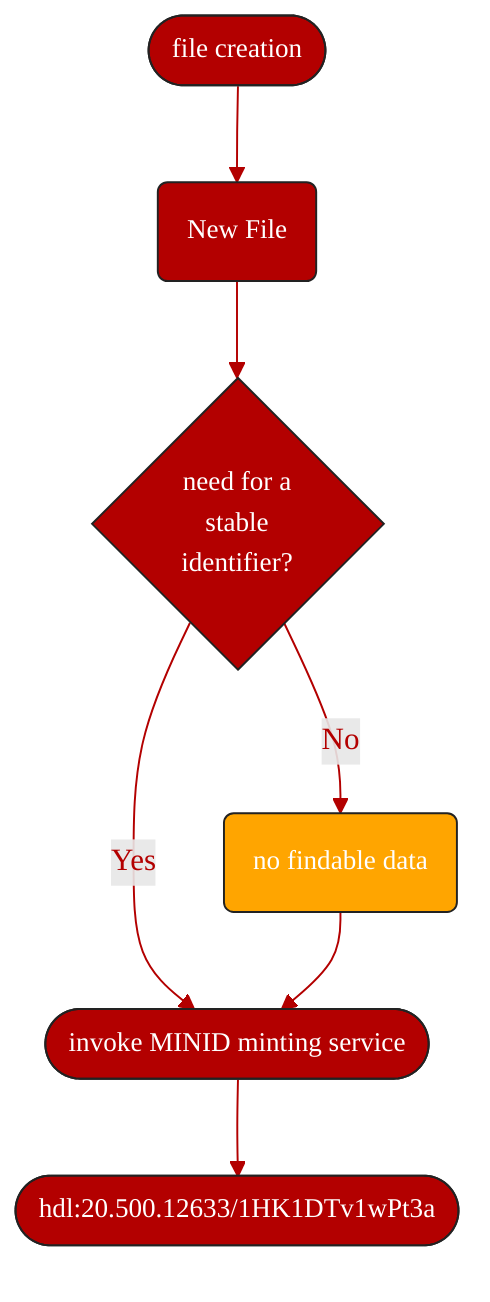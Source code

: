 graph TD
  A([file creation]):::box -->  B(New File):::box  
  B -->  C{need for a <br>stable <br>identifier?}:::box 
  C --> |Yes| D([invoke MINID minting service]):::box 
  C -->  |No| E(no findable data):::box1 -->
  D -->  F([hdl:20.500.12633/1HK1DTv1wPt3a]):::box 

classDef box font-family:avenir,font-size:14px,fill:#B30000,stroke:#222,color:#fff,stroke-width:1px
classDef box1 font-family:avenir,font-size:14px,fill:orange,stroke:#222,color:#fff,stroke-width:1px
linkStyle 0,1,2,3,4,5 stroke:#B30000,stroke-width:1px,color:#B30000,font-family:avenir